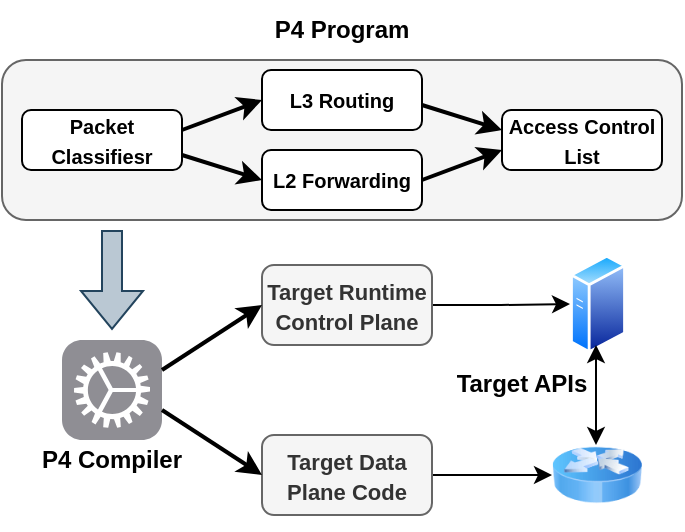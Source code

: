 <mxfile version="21.6.5" type="device" pages="2">
  <diagram name="Page-1" id="9IfyPESq1i1AfVeQXyyn">
    <mxGraphModel dx="1183" dy="696" grid="1" gridSize="10" guides="1" tooltips="1" connect="1" arrows="1" fold="1" page="1" pageScale="1" pageWidth="850" pageHeight="1100" math="0" shadow="0">
      <root>
        <mxCell id="0" />
        <mxCell id="1" parent="0" />
        <mxCell id="k32nOSxN6quwrwLho5lX-1" value="" style="rounded=1;whiteSpace=wrap;html=1;fillColor=#f5f5f5;fontColor=#333333;strokeColor=#666666;" parent="1" vertex="1">
          <mxGeometry x="40" y="80" width="340" height="80" as="geometry" />
        </mxCell>
        <mxCell id="k32nOSxN6quwrwLho5lX-2" value="&lt;font style=&quot;font-size: 10px;&quot;&gt;&lt;b&gt;Packet Classifiesr&lt;/b&gt;&lt;/font&gt;" style="rounded=1;whiteSpace=wrap;html=1;" parent="1" vertex="1">
          <mxGeometry x="50" y="105" width="80" height="30" as="geometry" />
        </mxCell>
        <mxCell id="k32nOSxN6quwrwLho5lX-3" value="&lt;b&gt;&lt;font style=&quot;font-size: 10px;&quot;&gt;L3 Routing&lt;/font&gt;&lt;/b&gt;" style="rounded=1;whiteSpace=wrap;html=1;" parent="1" vertex="1">
          <mxGeometry x="170" y="85" width="80" height="30" as="geometry" />
        </mxCell>
        <mxCell id="k32nOSxN6quwrwLho5lX-4" value="&lt;b&gt;&lt;font style=&quot;font-size: 10px;&quot;&gt;L2 Forwarding&lt;/font&gt;&lt;/b&gt;" style="rounded=1;whiteSpace=wrap;html=1;" parent="1" vertex="1">
          <mxGeometry x="170" y="125" width="80" height="30" as="geometry" />
        </mxCell>
        <mxCell id="k32nOSxN6quwrwLho5lX-5" value="&lt;b&gt;&lt;font style=&quot;font-size: 10px;&quot;&gt;Access Control List&lt;/font&gt;&lt;/b&gt;" style="rounded=1;whiteSpace=wrap;html=1;" parent="1" vertex="1">
          <mxGeometry x="290" y="105" width="80" height="30" as="geometry" />
        </mxCell>
        <mxCell id="k32nOSxN6quwrwLho5lX-8" value="" style="endArrow=classic;html=1;rounded=0;entryX=0;entryY=0.5;entryDx=0;entryDy=0;fontSize=16;strokeWidth=2;" parent="1" target="k32nOSxN6quwrwLho5lX-3" edge="1">
          <mxGeometry width="50" height="50" relative="1" as="geometry">
            <mxPoint x="130" y="115" as="sourcePoint" />
            <mxPoint x="180" y="65" as="targetPoint" />
          </mxGeometry>
        </mxCell>
        <mxCell id="k32nOSxN6quwrwLho5lX-10" value="" style="endArrow=classic;html=1;rounded=0;entryX=0;entryY=0.5;entryDx=0;entryDy=0;fontSize=16;strokeWidth=2;" parent="1" target="k32nOSxN6quwrwLho5lX-4" edge="1">
          <mxGeometry width="50" height="50" relative="1" as="geometry">
            <mxPoint x="130" y="127.5" as="sourcePoint" />
            <mxPoint x="170" y="112.5" as="targetPoint" />
          </mxGeometry>
        </mxCell>
        <mxCell id="k32nOSxN6quwrwLho5lX-11" value="" style="endArrow=classic;html=1;rounded=0;entryX=0;entryY=0.5;entryDx=0;entryDy=0;fontSize=16;strokeWidth=2;" parent="1" edge="1">
          <mxGeometry width="50" height="50" relative="1" as="geometry">
            <mxPoint x="250" y="102.5" as="sourcePoint" />
            <mxPoint x="290" y="115" as="targetPoint" />
          </mxGeometry>
        </mxCell>
        <mxCell id="k32nOSxN6quwrwLho5lX-12" value="" style="endArrow=classic;html=1;rounded=0;entryX=0;entryY=0.5;entryDx=0;entryDy=0;fontSize=16;strokeWidth=2;" parent="1" edge="1">
          <mxGeometry width="50" height="50" relative="1" as="geometry">
            <mxPoint x="250" y="140" as="sourcePoint" />
            <mxPoint x="290" y="125" as="targetPoint" />
          </mxGeometry>
        </mxCell>
        <mxCell id="k32nOSxN6quwrwLho5lX-13" value="&lt;b&gt;P4 Program&lt;/b&gt;" style="text;html=1;strokeColor=none;fillColor=none;align=center;verticalAlign=middle;whiteSpace=wrap;rounded=0;" parent="1" vertex="1">
          <mxGeometry x="155" y="50" width="110" height="30" as="geometry" />
        </mxCell>
        <mxCell id="k32nOSxN6quwrwLho5lX-14" value="" style="shape=flexArrow;endArrow=classic;html=1;rounded=0;fillColor=#bac8d3;strokeColor=#23445d;" parent="1" edge="1">
          <mxGeometry width="50" height="50" relative="1" as="geometry">
            <mxPoint x="95" y="165" as="sourcePoint" />
            <mxPoint x="95" y="215" as="targetPoint" />
          </mxGeometry>
        </mxCell>
        <mxCell id="k32nOSxN6quwrwLho5lX-16" value="" style="rounded=1;whiteSpace=wrap;html=1;strokeWidth=1;shadow=0;dashed=0;shape=mxgraph.ios7.misc.settings;fillColor=#8F8E94;strokeColor=none;strokeColor2=#222222;fontColor=#222222;fontSize=8;verticalLabelPosition=bottom;verticalAlign=top;sketch=0;" parent="1" vertex="1">
          <mxGeometry x="70" y="220" width="50" height="50" as="geometry" />
        </mxCell>
        <mxCell id="k32nOSxN6quwrwLho5lX-36" style="edgeStyle=orthogonalEdgeStyle;rounded=0;orthogonalLoop=1;jettySize=auto;html=1;exitX=1;exitY=0.5;exitDx=0;exitDy=0;entryX=0;entryY=0.5;entryDx=0;entryDy=0;" parent="1" source="k32nOSxN6quwrwLho5lX-18" target="k32nOSxN6quwrwLho5lX-34" edge="1">
          <mxGeometry relative="1" as="geometry" />
        </mxCell>
        <mxCell id="k32nOSxN6quwrwLho5lX-18" value="&lt;b&gt;&lt;font style=&quot;font-size: 11px;&quot;&gt;Target Runtime Control Plane&lt;/font&gt;&lt;/b&gt;" style="rounded=1;whiteSpace=wrap;html=1;fillColor=#f5f5f5;fontColor=#333333;strokeColor=#666666;" parent="1" vertex="1">
          <mxGeometry x="170" y="182.5" width="85" height="40" as="geometry" />
        </mxCell>
        <mxCell id="k32nOSxN6quwrwLho5lX-35" style="edgeStyle=orthogonalEdgeStyle;rounded=0;orthogonalLoop=1;jettySize=auto;html=1;exitX=1;exitY=0.5;exitDx=0;exitDy=0;entryX=0;entryY=0.5;entryDx=0;entryDy=0;" parent="1" source="k32nOSxN6quwrwLho5lX-19" target="k32nOSxN6quwrwLho5lX-33" edge="1">
          <mxGeometry relative="1" as="geometry" />
        </mxCell>
        <mxCell id="k32nOSxN6quwrwLho5lX-19" value="&lt;b&gt;&lt;font style=&quot;font-size: 11px;&quot;&gt;Target Data Plane Code&lt;/font&gt;&lt;/b&gt;" style="rounded=1;whiteSpace=wrap;html=1;fillColor=#f5f5f5;fontColor=#333333;strokeColor=#666666;" parent="1" vertex="1">
          <mxGeometry x="170" y="267.5" width="85" height="40" as="geometry" />
        </mxCell>
        <mxCell id="k32nOSxN6quwrwLho5lX-24" value="&lt;b&gt;P4 Compiler&lt;/b&gt;" style="text;html=1;strokeColor=none;fillColor=none;align=center;verticalAlign=middle;whiteSpace=wrap;rounded=0;" parent="1" vertex="1">
          <mxGeometry x="40" y="265" width="110" height="30" as="geometry" />
        </mxCell>
        <mxCell id="k32nOSxN6quwrwLho5lX-26" value="" style="endArrow=classic;html=1;rounded=0;entryX=0;entryY=0.5;entryDx=0;entryDy=0;fontSize=16;strokeWidth=2;" parent="1" target="k32nOSxN6quwrwLho5lX-18" edge="1">
          <mxGeometry width="50" height="50" relative="1" as="geometry">
            <mxPoint x="120" y="235" as="sourcePoint" />
            <mxPoint x="160" y="220" as="targetPoint" />
          </mxGeometry>
        </mxCell>
        <mxCell id="k32nOSxN6quwrwLho5lX-27" value="" style="endArrow=classic;html=1;rounded=0;entryX=0;entryY=0.5;entryDx=0;entryDy=0;fontSize=16;strokeWidth=2;" parent="1" target="k32nOSxN6quwrwLho5lX-19" edge="1">
          <mxGeometry width="50" height="50" relative="1" as="geometry">
            <mxPoint x="120" y="255" as="sourcePoint" />
            <mxPoint x="170" y="230" as="targetPoint" />
          </mxGeometry>
        </mxCell>
        <mxCell id="k32nOSxN6quwrwLho5lX-33" value="" style="image;html=1;image=img/lib/clip_art/networking/Router_Icon_128x128.png" parent="1" vertex="1">
          <mxGeometry x="315" y="260" width="45" height="55" as="geometry" />
        </mxCell>
        <mxCell id="k32nOSxN6quwrwLho5lX-34" value="" style="image;aspect=fixed;perimeter=ellipsePerimeter;html=1;align=center;shadow=0;dashed=0;spacingTop=3;image=img/lib/active_directory/generic_server.svg;" parent="1" vertex="1">
          <mxGeometry x="324" y="177" width="28.0" height="50" as="geometry" />
        </mxCell>
        <mxCell id="k32nOSxN6quwrwLho5lX-42" value="" style="endArrow=classic;startArrow=classic;html=1;rounded=0;" parent="1" edge="1">
          <mxGeometry width="50" height="50" relative="1" as="geometry">
            <mxPoint x="337" y="272.5" as="sourcePoint" />
            <mxPoint x="337" y="222.5" as="targetPoint" />
          </mxGeometry>
        </mxCell>
        <mxCell id="k32nOSxN6quwrwLho5lX-43" value="&lt;b&gt;Target APIs&lt;/b&gt;" style="text;html=1;strokeColor=none;fillColor=none;align=center;verticalAlign=middle;whiteSpace=wrap;rounded=0;" parent="1" vertex="1">
          <mxGeometry x="255" y="227" width="90" height="30" as="geometry" />
        </mxCell>
      </root>
    </mxGraphModel>
  </diagram>
  <diagram id="A-nBWphp6KDXr_R7v3bN" name="Page-2">
    <mxGraphModel dx="1183" dy="696" grid="1" gridSize="10" guides="1" tooltips="1" connect="1" arrows="1" fold="1" page="1" pageScale="1" pageWidth="850" pageHeight="1100" math="0" shadow="0">
      <root>
        <mxCell id="0" />
        <mxCell id="1" parent="0" />
        <mxCell id="m-oO5Pw3ksJwh62lJbJU-1" value="" style="image;html=1;image=img/lib/clip_art/networking/Router_Icon_128x128.png" vertex="1" parent="1">
          <mxGeometry x="80" y="123" width="45" height="55" as="geometry" />
        </mxCell>
        <mxCell id="m-oO5Pw3ksJwh62lJbJU-2" value="" style="image;aspect=fixed;perimeter=ellipsePerimeter;html=1;align=center;shadow=0;dashed=0;spacingTop=3;image=img/lib/active_directory/generic_server.svg;" vertex="1" parent="1">
          <mxGeometry x="89" y="40" width="28.0" height="50" as="geometry" />
        </mxCell>
        <mxCell id="m-oO5Pw3ksJwh62lJbJU-3" value="" style="image;html=1;image=img/lib/clip_art/networking/Router_Icon_128x128.png" vertex="1" parent="1">
          <mxGeometry x="200" y="150" width="45" height="55" as="geometry" />
        </mxCell>
        <mxCell id="m-oO5Pw3ksJwh62lJbJU-4" value="" style="image;html=1;image=img/lib/clip_art/networking/Router_Icon_128x128.png" vertex="1" parent="1">
          <mxGeometry x="260" y="65" width="45" height="55" as="geometry" />
        </mxCell>
        <mxCell id="m-oO5Pw3ksJwh62lJbJU-5" value="" style="image;html=1;image=img/lib/clip_art/networking/Router_Icon_128x128.png" vertex="1" parent="1">
          <mxGeometry x="180" y="10" width="45" height="55" as="geometry" />
        </mxCell>
        <mxCell id="jsU_g3PzwjzvdfzPrdFT-1" value="" style="endArrow=none;dashed=1;html=1;dashPattern=1 3;strokeWidth=2;rounded=0;" edge="1" parent="1">
          <mxGeometry width="50" height="50" relative="1" as="geometry">
            <mxPoint x="110" y="137.5" as="sourcePoint" />
            <mxPoint x="193" y="47.504" as="targetPoint" />
          </mxGeometry>
        </mxCell>
        <mxCell id="jsU_g3PzwjzvdfzPrdFT-4" value="" style="endArrow=none;dashed=1;html=1;dashPattern=1 3;strokeWidth=2;rounded=0;" edge="1" parent="1">
          <mxGeometry width="50" height="50" relative="1" as="geometry">
            <mxPoint x="220" y="163" as="sourcePoint" />
            <mxPoint x="208" y="49" as="targetPoint" />
          </mxGeometry>
        </mxCell>
        <mxCell id="jsU_g3PzwjzvdfzPrdFT-5" value="" style="endArrow=none;dashed=1;html=1;dashPattern=1 3;strokeWidth=2;rounded=0;" edge="1" parent="1">
          <mxGeometry width="50" height="50" relative="1" as="geometry">
            <mxPoint x="262" y="90" as="sourcePoint" />
            <mxPoint x="117" y="150" as="targetPoint" />
          </mxGeometry>
        </mxCell>
        <mxCell id="jsU_g3PzwjzvdfzPrdFT-6" value="" style="endArrow=none;dashed=1;html=1;dashPattern=1 3;strokeWidth=2;rounded=0;" edge="1" parent="1">
          <mxGeometry width="50" height="50" relative="1" as="geometry">
            <mxPoint x="270" y="103" as="sourcePoint" />
            <mxPoint x="240" y="166" as="targetPoint" />
          </mxGeometry>
        </mxCell>
        <mxCell id="jsU_g3PzwjzvdfzPrdFT-8" value="" style="endArrow=classic;startArrow=classic;html=1;rounded=0;" edge="1" parent="1">
          <mxGeometry width="50" height="50" relative="1" as="geometry">
            <mxPoint x="100" y="137" as="sourcePoint" />
            <mxPoint x="100" y="84" as="targetPoint" />
          </mxGeometry>
        </mxCell>
        <mxCell id="jsU_g3PzwjzvdfzPrdFT-9" value="" style="endArrow=classic;startArrow=classic;html=1;rounded=0;entryX=0;entryY=0.5;entryDx=0;entryDy=0;" edge="1" parent="1" target="m-oO5Pw3ksJwh62lJbJU-5">
          <mxGeometry width="50" height="50" relative="1" as="geometry">
            <mxPoint x="117" y="65" as="sourcePoint" />
            <mxPoint x="167" y="15" as="targetPoint" />
          </mxGeometry>
        </mxCell>
        <mxCell id="jsU_g3PzwjzvdfzPrdFT-10" value="" style="endArrow=classic;startArrow=classic;html=1;rounded=0;exitX=1;exitY=1;exitDx=0;exitDy=0;entryX=0;entryY=0.25;entryDx=0;entryDy=0;" edge="1" parent="1" source="m-oO5Pw3ksJwh62lJbJU-2" target="m-oO5Pw3ksJwh62lJbJU-3">
          <mxGeometry width="50" height="50" relative="1" as="geometry">
            <mxPoint x="380" y="360" as="sourcePoint" />
            <mxPoint x="430" y="310" as="targetPoint" />
          </mxGeometry>
        </mxCell>
        <mxCell id="jsU_g3PzwjzvdfzPrdFT-12" value="" style="endArrow=classic;startArrow=classic;html=1;rounded=0;" edge="1" parent="1">
          <mxGeometry width="50" height="50" relative="1" as="geometry">
            <mxPoint x="260" y="86" as="sourcePoint" />
            <mxPoint x="117" y="73" as="targetPoint" />
          </mxGeometry>
        </mxCell>
        <mxCell id="jsU_g3PzwjzvdfzPrdFT-38" value="SDN-Based Switch" style="shape=table;startSize=30;container=1;collapsible=0;childLayout=tableLayout;strokeColor=#6c8ebf;fontSize=10;fillColor=#66B2FF;fontStyle=1" vertex="1" parent="1">
          <mxGeometry x="320" y="10" width="150" height="225.5" as="geometry" />
        </mxCell>
        <mxCell id="jsU_g3PzwjzvdfzPrdFT-43" value="" style="shape=tableRow;horizontal=0;startSize=0;swimlaneHead=0;swimlaneBody=0;strokeColor=inherit;top=0;left=0;bottom=0;right=0;collapsible=0;dropTarget=0;fillColor=none;points=[[0,0.5],[1,0.5]];portConstraint=eastwest;fontSize=16;" vertex="1" parent="jsU_g3PzwjzvdfzPrdFT-38">
          <mxGeometry y="30" width="150" height="98" as="geometry" />
        </mxCell>
        <mxCell id="jsU_g3PzwjzvdfzPrdFT-44" value="" style="shape=partialRectangle;connectable=0;strokeColor=#6c8ebf;overflow=hidden;fillColor=#dae8fc;top=0;left=0;bottom=0;right=0;pointerEvents=1;fontSize=16;labelPosition=center;verticalLabelPosition=middle;align=center;verticalAlign=bottom;flipH=1;labelBackgroundColor=none;" vertex="1" parent="jsU_g3PzwjzvdfzPrdFT-43">
          <mxGeometry width="20" height="98" as="geometry">
            <mxRectangle width="20" height="98" as="alternateBounds" />
          </mxGeometry>
        </mxCell>
        <mxCell id="jsU_g3PzwjzvdfzPrdFT-45" value="&lt;font style=&quot;font-size: 14px;&quot;&gt;The rules for forwarding the packets&lt;/font&gt;" style="shape=partialRectangle;html=1;whiteSpace=wrap;connectable=0;strokeColor=inherit;overflow=hidden;fillColor=none;top=0;left=0;bottom=0;right=0;pointerEvents=1;fontSize=16;" vertex="1" parent="jsU_g3PzwjzvdfzPrdFT-43">
          <mxGeometry x="20" width="130" height="98" as="geometry">
            <mxRectangle width="130" height="98" as="alternateBounds" />
          </mxGeometry>
        </mxCell>
        <mxCell id="jsU_g3PzwjzvdfzPrdFT-47" value="" style="shape=tableRow;horizontal=0;startSize=0;swimlaneHead=0;swimlaneBody=0;strokeColor=inherit;top=0;left=0;bottom=0;right=0;collapsible=0;dropTarget=0;fillColor=none;points=[[0,0.5],[1,0.5]];portConstraint=eastwest;fontSize=16;" vertex="1" parent="jsU_g3PzwjzvdfzPrdFT-38">
          <mxGeometry y="128" width="150" height="98" as="geometry" />
        </mxCell>
        <mxCell id="jsU_g3PzwjzvdfzPrdFT-48" value="" style="shape=partialRectangle;html=1;whiteSpace=wrap;connectable=0;strokeColor=#6c8ebf;overflow=hidden;fillColor=#dae8fc;top=0;left=0;bottom=0;right=0;pointerEvents=1;fontSize=16;" vertex="1" parent="jsU_g3PzwjzvdfzPrdFT-47">
          <mxGeometry width="20" height="98" as="geometry">
            <mxRectangle width="20" height="98" as="alternateBounds" />
          </mxGeometry>
        </mxCell>
        <mxCell id="jsU_g3PzwjzvdfzPrdFT-49" value="&lt;font style=&quot;font-size: 14px;&quot;&gt;Forwarding the packets based on the rules&lt;/font&gt;" style="shape=partialRectangle;html=1;whiteSpace=wrap;connectable=0;strokeColor=inherit;overflow=hidden;fillColor=none;top=0;left=0;bottom=0;right=0;pointerEvents=1;fontSize=16;" vertex="1" parent="jsU_g3PzwjzvdfzPrdFT-47">
          <mxGeometry x="20" width="130" height="98" as="geometry">
            <mxRectangle width="130" height="98" as="alternateBounds" />
          </mxGeometry>
        </mxCell>
        <mxCell id="jsU_g3PzwjzvdfzPrdFT-54" value="&lt;font style=&quot;font-size: 10px;&quot;&gt;&lt;b&gt;Control Plane&lt;/b&gt;&lt;/font&gt;" style="text;html=1;strokeColor=none;fillColor=none;align=center;verticalAlign=middle;whiteSpace=wrap;rounded=0;direction=east;rotation=-90;" vertex="1" parent="1">
          <mxGeometry x="283" y="70" width="90" height="30" as="geometry" />
        </mxCell>
        <mxCell id="jsU_g3PzwjzvdfzPrdFT-57" value="&lt;font style=&quot;font-size: 10px;&quot;&gt;&lt;b&gt;Data&amp;nbsp;Plane&lt;/b&gt;&lt;/font&gt;" style="text;html=1;strokeColor=none;fillColor=none;align=center;verticalAlign=middle;whiteSpace=wrap;rounded=0;direction=east;rotation=-90;" vertex="1" parent="1">
          <mxGeometry x="284" y="175" width="90" height="30" as="geometry" />
        </mxCell>
        <mxCell id="jsU_g3PzwjzvdfzPrdFT-58" value="&lt;b&gt;Controller&lt;/b&gt;" style="text;html=1;strokeColor=none;fillColor=none;align=center;verticalAlign=middle;whiteSpace=wrap;rounded=0;" vertex="1" parent="1">
          <mxGeometry x="20" y="50" width="60" height="30" as="geometry" />
        </mxCell>
        <mxCell id="jsU_g3PzwjzvdfzPrdFT-60" value="&lt;b&gt;Switches&lt;/b&gt;" style="text;html=1;strokeColor=none;fillColor=none;align=center;verticalAlign=middle;whiteSpace=wrap;rounded=0;" vertex="1" parent="1">
          <mxGeometry x="240" y="22.5" width="60" height="30" as="geometry" />
        </mxCell>
      </root>
    </mxGraphModel>
  </diagram>
</mxfile>
